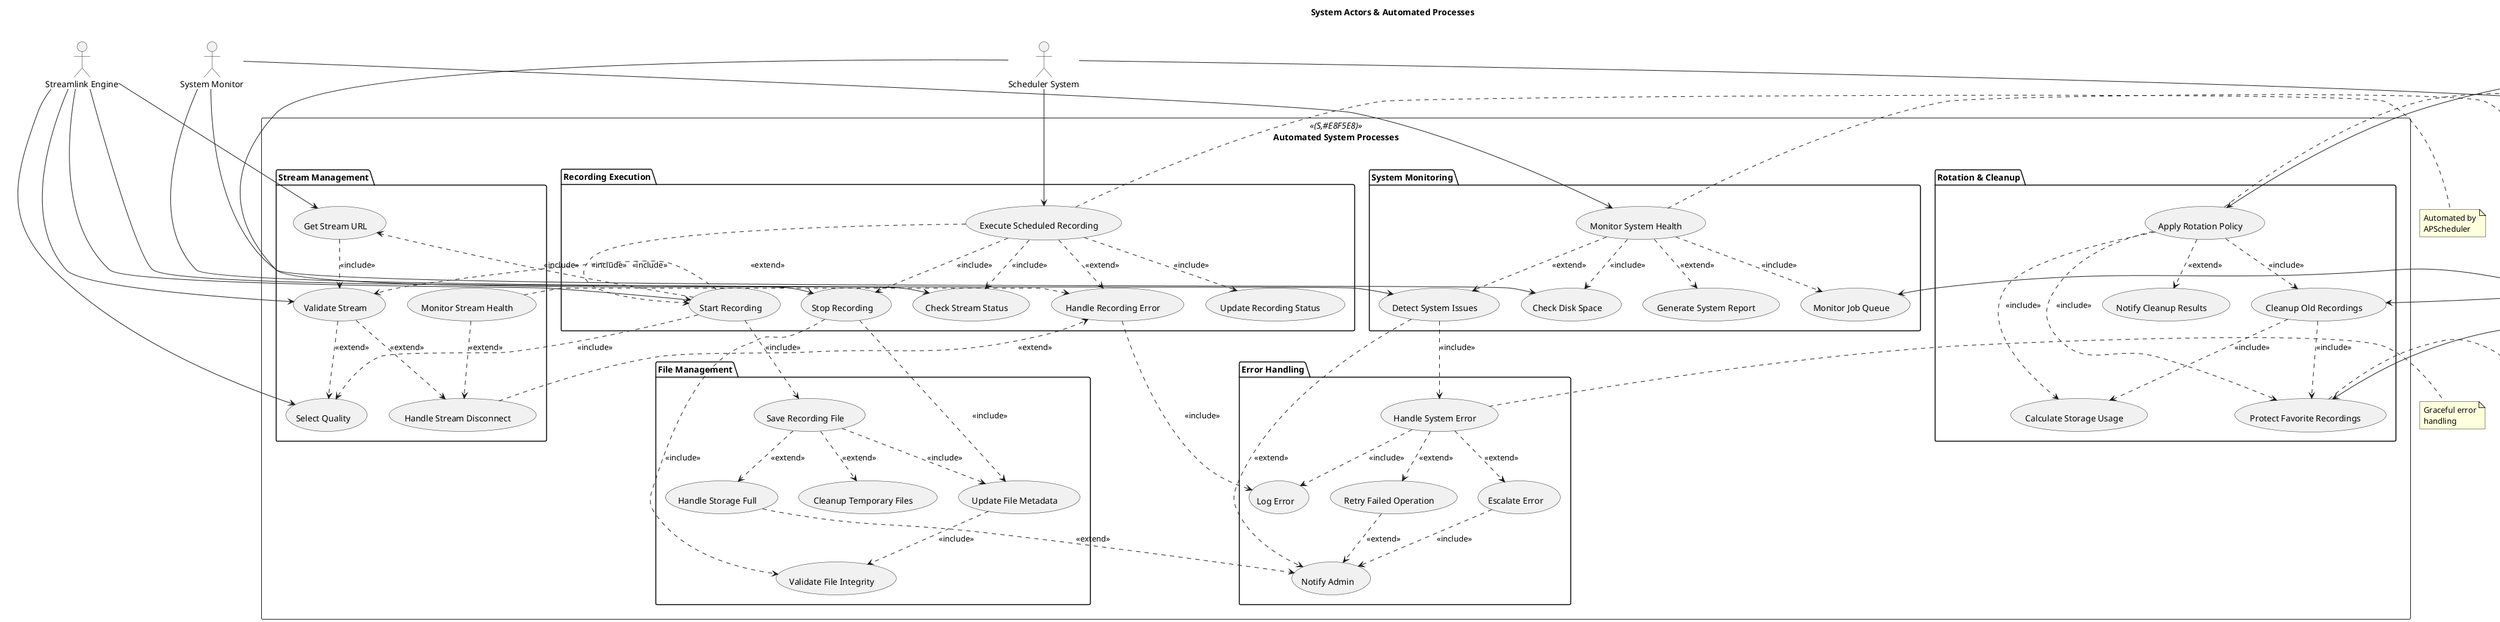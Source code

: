 @startuml System Use Cases

!define ACTOR(name,desc) actor name as "desc" << (A,#E1F5FE) >>
!define USECASE(name,desc) usecase name as "desc" << (U,#FFF3E0) >>
!define SYSTEM(name,desc) rectangle name as "desc" << (S,#E8F5E8) >>

title System Actors & Automated Processes

' Actors
ACTOR(scheduler, "Scheduler System")
ACTOR(streamlink, "Streamlink Engine")
ACTOR(rotation, "Rotation Service")
ACTOR(monitor, "System Monitor")

' System Boundary
SYSTEM(system_processes, "Automated System Processes") {

    ' Recording Execution
    package "Recording Execution" {
        USECASE(execute_scheduled_recording, "Execute Scheduled Recording")
        USECASE(check_stream_status, "Check Stream Status")
        USECASE(start_recording, "Start Recording")
        USECASE(stop_recording, "Stop Recording")
        USECASE(handle_recording_error, "Handle Recording Error")
        USECASE(update_recording_status, "Update Recording Status")
    }

    ' Stream Management
    package "Stream Management" {
        USECASE(get_stream_url, "Get Stream URL")
        USECASE(validate_stream, "Validate Stream")
        USECASE(select_quality, "Select Quality")
        USECASE(monitor_stream_health, "Monitor Stream Health")
        USECASE(handle_stream_disconnect, "Handle Stream Disconnect")
    }

    ' File Management
    package "File Management" {
        USECASE(save_recording_file, "Save Recording File")
        USECASE(update_file_metadata, "Update File Metadata")
        USECASE(validate_file_integrity, "Validate File Integrity")
        USECASE(handle_storage_full, "Handle Storage Full")
        USECASE(cleanup_temp_files, "Cleanup Temporary Files")
    }

    ' Rotation & Cleanup
    package "Rotation & Cleanup" {
        USECASE(apply_rotation_policy, "Apply Rotation Policy")
        USECASE(cleanup_old_recordings, "Cleanup Old Recordings")
        USECASE(protect_favorites, "Protect Favorite Recordings")
        USECASE(calculate_storage_usage, "Calculate Storage Usage")
        USECASE(notify_cleanup_results, "Notify Cleanup Results")
    }

    ' System Monitoring
    package "System Monitoring" {
        USECASE(monitor_system_health, "Monitor System Health")
        USECASE(check_disk_space, "Check Disk Space")
        USECASE(monitor_job_queue, "Monitor Job Queue")
        USECASE(detect_system_issues, "Detect System Issues")
        USECASE(generate_system_report, "Generate System Report")
    }

    ' Error Handling
    package "Error Handling" {
        USECASE(handle_system_error, "Handle System Error")
        USECASE(log_error, "Log Error")
        USECASE(retry_failed_operation, "Retry Failed Operation")
        USECASE(notify_admin, "Notify Admin")
        USECASE(escalate_error, "Escalate Error")
    }
}

' Actor Relationships
scheduler --> execute_scheduled_recording
scheduler --> check_stream_status
scheduler --> monitor_job_queue

streamlink --> start_recording
streamlink --> stop_recording
streamlink --> get_stream_url
streamlink --> validate_stream
streamlink --> select_quality

rotation --> apply_rotation_policy
rotation --> cleanup_old_recordings
rotation --> protect_favorites

monitor --> monitor_system_health
monitor --> check_disk_space
monitor --> detect_system_issues

' Include/Extend Relationships
' Recording Execution Flow
execute_scheduled_recording ..> check_stream_status : <<include>>
execute_scheduled_recording ..> start_recording : <<include>>
execute_scheduled_recording ..> stop_recording : <<include>>
execute_scheduled_recording ..> update_recording_status : <<include>>
execute_scheduled_recording ..> handle_recording_error : <<extend>>

start_recording ..> get_stream_url : <<include>>
start_recording ..> validate_stream : <<include>>
start_recording ..> select_quality : <<include>>
start_recording ..> save_recording_file : <<include>>

stop_recording ..> update_file_metadata : <<include>>
stop_recording ..> validate_file_integrity : <<include>>

' Stream Management Flow
get_stream_url ..> validate_stream : <<include>>
validate_stream ..> select_quality : <<extend>>
validate_stream ..> handle_stream_disconnect : <<extend>>

monitor_stream_health ..> handle_stream_disconnect : <<extend>>
monitor_stream_health ..> handle_recording_error : <<extend>>

' File Management Flow
save_recording_file ..> update_file_metadata : <<include>>
save_recording_file ..> handle_storage_full : <<extend>>
save_recording_file ..> cleanup_temp_files : <<extend>>

update_file_metadata ..> validate_file_integrity : <<include>>

' Rotation & Cleanup Flow
apply_rotation_policy ..> cleanup_old_recordings : <<include>>
apply_rotation_policy ..> protect_favorites : <<include>>
apply_rotation_policy ..> calculate_storage_usage : <<include>>
apply_rotation_policy ..> notify_cleanup_results : <<extend>>

cleanup_old_recordings ..> protect_favorites : <<include>>
cleanup_old_recordings ..> calculate_storage_usage : <<include>>

' System Monitoring Flow
monitor_system_health ..> check_disk_space : <<include>>
monitor_system_health ..> monitor_job_queue : <<include>>
monitor_system_health ..> detect_system_issues : <<extend>>
monitor_system_health ..> generate_system_report : <<extend>>

detect_system_issues ..> handle_system_error : <<include>>
detect_system_issues ..> notify_admin : <<extend>>

' Error Handling Flow
handle_system_error ..> log_error : <<include>>
handle_system_error ..> retry_failed_operation : <<extend>>
handle_system_error ..> escalate_error : <<extend>>

retry_failed_operation ..> notify_admin : <<extend>>
escalate_error ..> notify_admin : <<include>>

' Cross-package relationships
handle_recording_error ..> log_error : <<include>>
handle_stream_disconnect ..> handle_recording_error : <<extend>>
handle_storage_full ..> notify_admin : <<extend>>

' Notes
note right of execute_scheduled_recording : Automated by\nAPScheduler
note right of apply_rotation_policy : Time/Count/Size\nbased cleanup
note right of monitor_system_health : Continuous\nmonitoring
note right of handle_system_error : Graceful error\nhandling
note right of protect_favorites : Prevents deletion\nof favorites

@enduml
